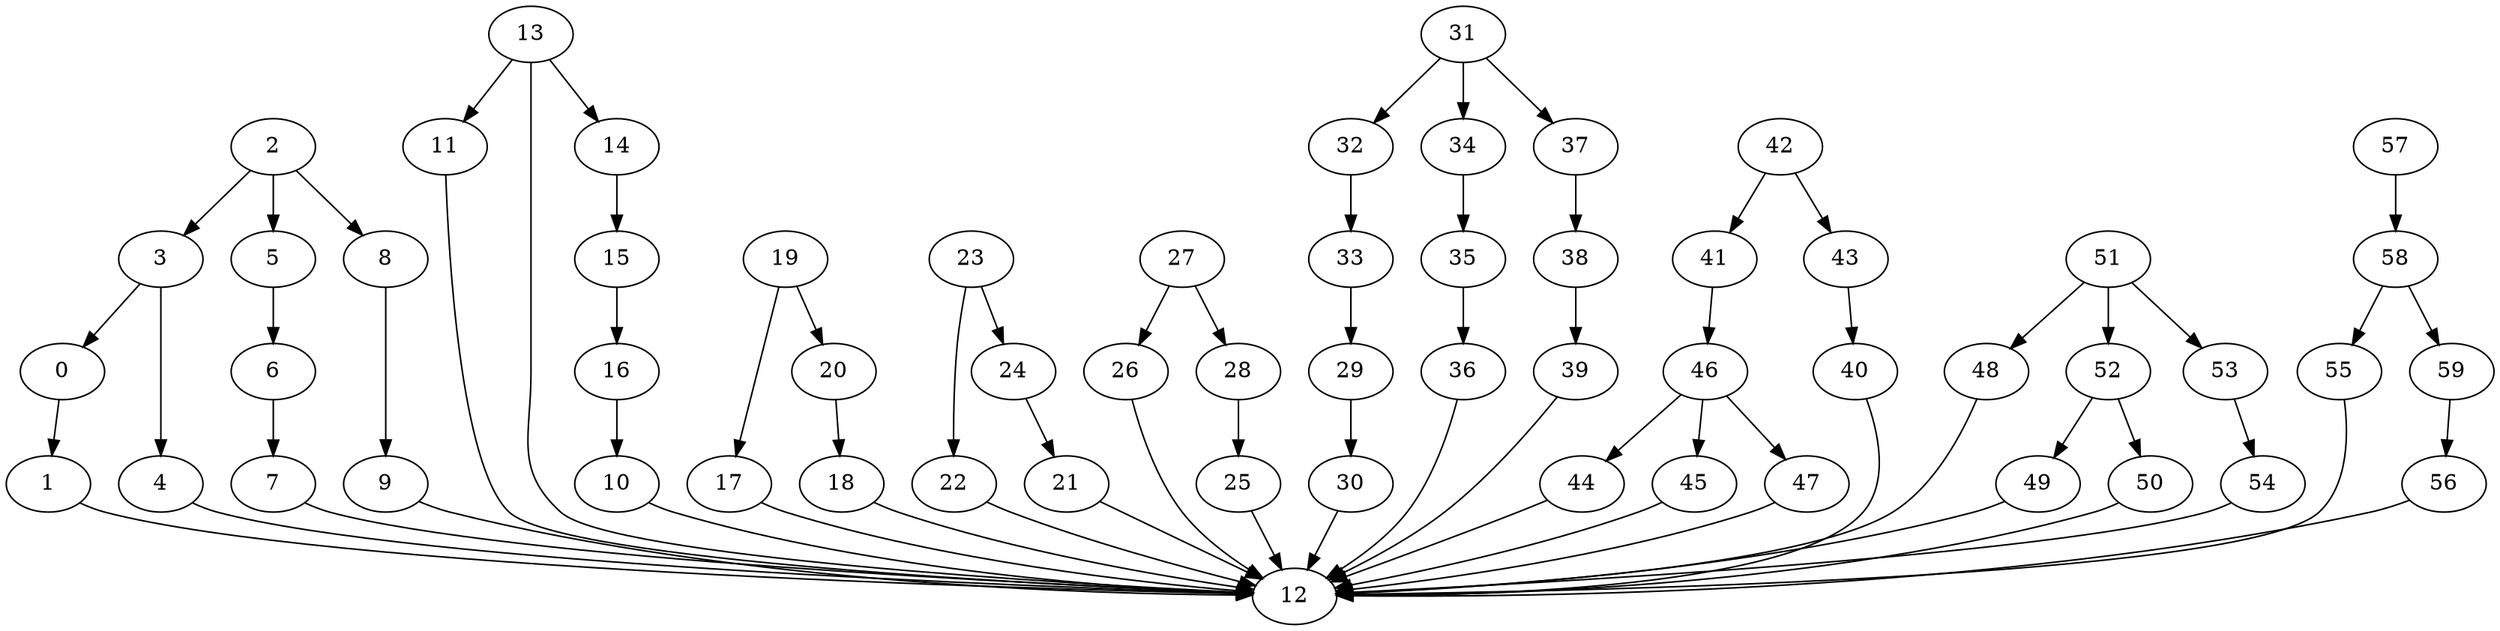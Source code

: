 strict digraph  {
0 [exec=57];
1 [exec=167];
2 [exec=174];
3 [exec=166];
4 [exec=149];
5 [exec=176];
6 [exec=196];
7 [exec=99];
8 [exec=153];
9 [exec=72];
10 [exec=171];
11 [exec=147];
12 [exec=79];
13 [exec=116];
14 [exec=74];
15 [exec=66];
16 [exec=148];
17 [exec=186];
18 [exec=130];
19 [exec=141];
20 [exec=176];
21 [exec=126];
22 [exec=79];
23 [exec=53];
24 [exec=147];
25 [exec=183];
26 [exec=184];
27 [exec=142];
28 [exec=89];
29 [exec=196];
30 [exec=80];
31 [exec=126];
32 [exec=139];
33 [exec=133];
34 [exec=143];
35 [exec=50];
36 [exec=177];
37 [exec=103];
38 [exec=65];
39 [exec=58];
40 [exec=107];
41 [exec=177];
42 [exec=171];
43 [exec=89];
44 [exec=62];
45 [exec=164];
46 [exec=78];
47 [exec=77];
48 [exec=160];
49 [exec=185];
50 [exec=73];
51 [exec=178];
52 [exec=195];
53 [exec=101];
54 [exec=178];
55 [exec=153];
56 [exec=107];
57 [exec=125];
58 [exec=70];
59 [exec=190];
0 -> 1  [comm=19];
1 -> 12  [comm=19];
2 -> 3  [comm=14];
2 -> 5  [comm=7];
2 -> 8  [comm=9];
3 -> 4  [comm=16];
3 -> 0  [comm=7];
4 -> 12  [comm=15];
5 -> 6  [comm=6];
6 -> 7  [comm=7];
7 -> 12  [comm=9];
8 -> 9  [comm=16];
9 -> 12  [comm=7];
10 -> 12  [comm=12];
11 -> 12  [comm=6];
13 -> 14  [comm=15];
13 -> 11  [comm=12];
13 -> 12  [comm=14];
14 -> 15  [comm=16];
15 -> 16  [comm=15];
16 -> 10  [comm=7];
17 -> 12  [comm=8];
18 -> 12  [comm=16];
19 -> 20  [comm=18];
19 -> 17  [comm=10];
20 -> 18  [comm=10];
21 -> 12  [comm=13];
22 -> 12  [comm=17];
23 -> 24  [comm=9];
23 -> 22  [comm=18];
24 -> 21  [comm=7];
25 -> 12  [comm=8];
26 -> 12  [comm=12];
27 -> 28  [comm=7];
27 -> 26  [comm=14];
28 -> 25  [comm=10];
29 -> 30  [comm=15];
30 -> 12  [comm=11];
31 -> 32  [comm=8];
31 -> 34  [comm=6];
31 -> 37  [comm=6];
32 -> 33  [comm=10];
33 -> 29  [comm=10];
34 -> 35  [comm=15];
35 -> 36  [comm=14];
36 -> 12  [comm=12];
37 -> 38  [comm=20];
38 -> 39  [comm=8];
39 -> 12  [comm=7];
40 -> 12  [comm=9];
41 -> 46  [comm=9];
42 -> 43  [comm=12];
42 -> 41  [comm=15];
43 -> 40  [comm=11];
44 -> 12  [comm=18];
45 -> 12  [comm=10];
46 -> 47  [comm=10];
46 -> 44  [comm=9];
46 -> 45  [comm=19];
47 -> 12  [comm=6];
48 -> 12  [comm=19];
49 -> 12  [comm=14];
50 -> 12  [comm=18];
51 -> 52  [comm=18];
51 -> 48  [comm=16];
51 -> 53  [comm=20];
52 -> 49  [comm=16];
52 -> 50  [comm=10];
53 -> 54  [comm=14];
54 -> 12  [comm=13];
55 -> 12  [comm=20];
56 -> 12  [comm=9];
57 -> 58  [comm=13];
58 -> 59  [comm=20];
58 -> 55  [comm=14];
59 -> 56  [comm=11];
}
